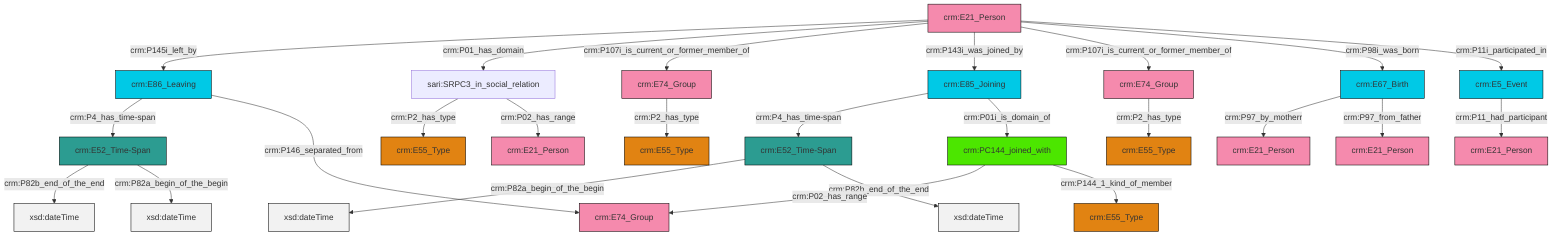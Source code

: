 graph TD
classDef Literal fill:#f2f2f2,stroke:#000000;
classDef CRM_Entity fill:#FFFFFF,stroke:#000000;
classDef Temporal_Entity fill:#00C9E6, stroke:#000000;
classDef Type fill:#E18312, stroke:#000000;
classDef Time-Span fill:#2C9C91, stroke:#000000;
classDef Appellation fill:#FFEB7F, stroke:#000000;
classDef Place fill:#008836, stroke:#000000;
classDef Persistent_Item fill:#B266B2, stroke:#000000;
classDef Conceptual_Object fill:#FFD700, stroke:#000000;
classDef Physical_Thing fill:#D2B48C, stroke:#000000;
classDef Actor fill:#f58aad, stroke:#000000;
classDef PC_Classes fill:#4ce600, stroke:#000000;
classDef Multi fill:#cccccc,stroke:#000000;

0["crm:E86_Leaving"]:::Temporal_Entity -->|crm:P4_has_time-span| 1["crm:E52_Time-Span"]:::Time-Span
4["crm:E52_Time-Span"]:::Time-Span -->|crm:P82a_begin_of_the_begin| 5[xsd:dateTime]:::Literal
10["crm:E21_Person"]:::Actor -->|crm:P145i_left_by| 0["crm:E86_Leaving"]:::Temporal_Entity
10["crm:E21_Person"]:::Actor -->|crm:P01_has_domain| 16["sari:SRPC3_in_social_relation"]:::Default
10["crm:E21_Person"]:::Actor -->|crm:P107i_is_current_or_former_member_of| 21["crm:E74_Group"]:::Actor
1["crm:E52_Time-Span"]:::Time-Span -->|crm:P82b_end_of_the_end| 22[xsd:dateTime]:::Literal
4["crm:E52_Time-Span"]:::Time-Span -->|crm:P82b_end_of_the_end| 23[xsd:dateTime]:::Literal
16["sari:SRPC3_in_social_relation"]:::Default -->|crm:P2_has_type| 17["crm:E55_Type"]:::Type
10["crm:E21_Person"]:::Actor -->|crm:P143i_was_joined_by| 25["crm:E85_Joining"]:::Temporal_Entity
10["crm:E21_Person"]:::Actor -->|crm:P107i_is_current_or_former_member_of| 30["crm:E74_Group"]:::Actor
25["crm:E85_Joining"]:::Temporal_Entity -->|crm:P4_has_time-span| 4["crm:E52_Time-Span"]:::Time-Span
31["crm:E67_Birth"]:::Temporal_Entity -->|crm:P97_by_motherr| 32["crm:E21_Person"]:::Actor
28["crm:E5_Event"]:::Temporal_Entity -->|crm:P11_had_participant| 2["crm:E21_Person"]:::Actor
10["crm:E21_Person"]:::Actor -->|crm:P98i_was_born| 31["crm:E67_Birth"]:::Temporal_Entity
1["crm:E52_Time-Span"]:::Time-Span -->|crm:P82a_begin_of_the_begin| 36[xsd:dateTime]:::Literal
38["crm:PC144_joined_with"]:::PC_Classes -->|crm:P02_has_range| 14["crm:E74_Group"]:::Actor
10["crm:E21_Person"]:::Actor -->|crm:P11i_participated_in| 28["crm:E5_Event"]:::Temporal_Entity
21["crm:E74_Group"]:::Actor -->|crm:P2_has_type| 6["crm:E55_Type"]:::Type
38["crm:PC144_joined_with"]:::PC_Classes -->|crm:P144_1_kind_of_member| 26["crm:E55_Type"]:::Type
30["crm:E74_Group"]:::Actor -->|crm:P2_has_type| 8["crm:E55_Type"]:::Type
25["crm:E85_Joining"]:::Temporal_Entity -->|crm:P01i_is_domain_of| 38["crm:PC144_joined_with"]:::PC_Classes
31["crm:E67_Birth"]:::Temporal_Entity -->|crm:P97_from_father| 12["crm:E21_Person"]:::Actor
16["sari:SRPC3_in_social_relation"]:::Default -->|crm:P02_has_range| 44["crm:E21_Person"]:::Actor
0["crm:E86_Leaving"]:::Temporal_Entity -->|crm:P146_separated_from| 14["crm:E74_Group"]:::Actor
